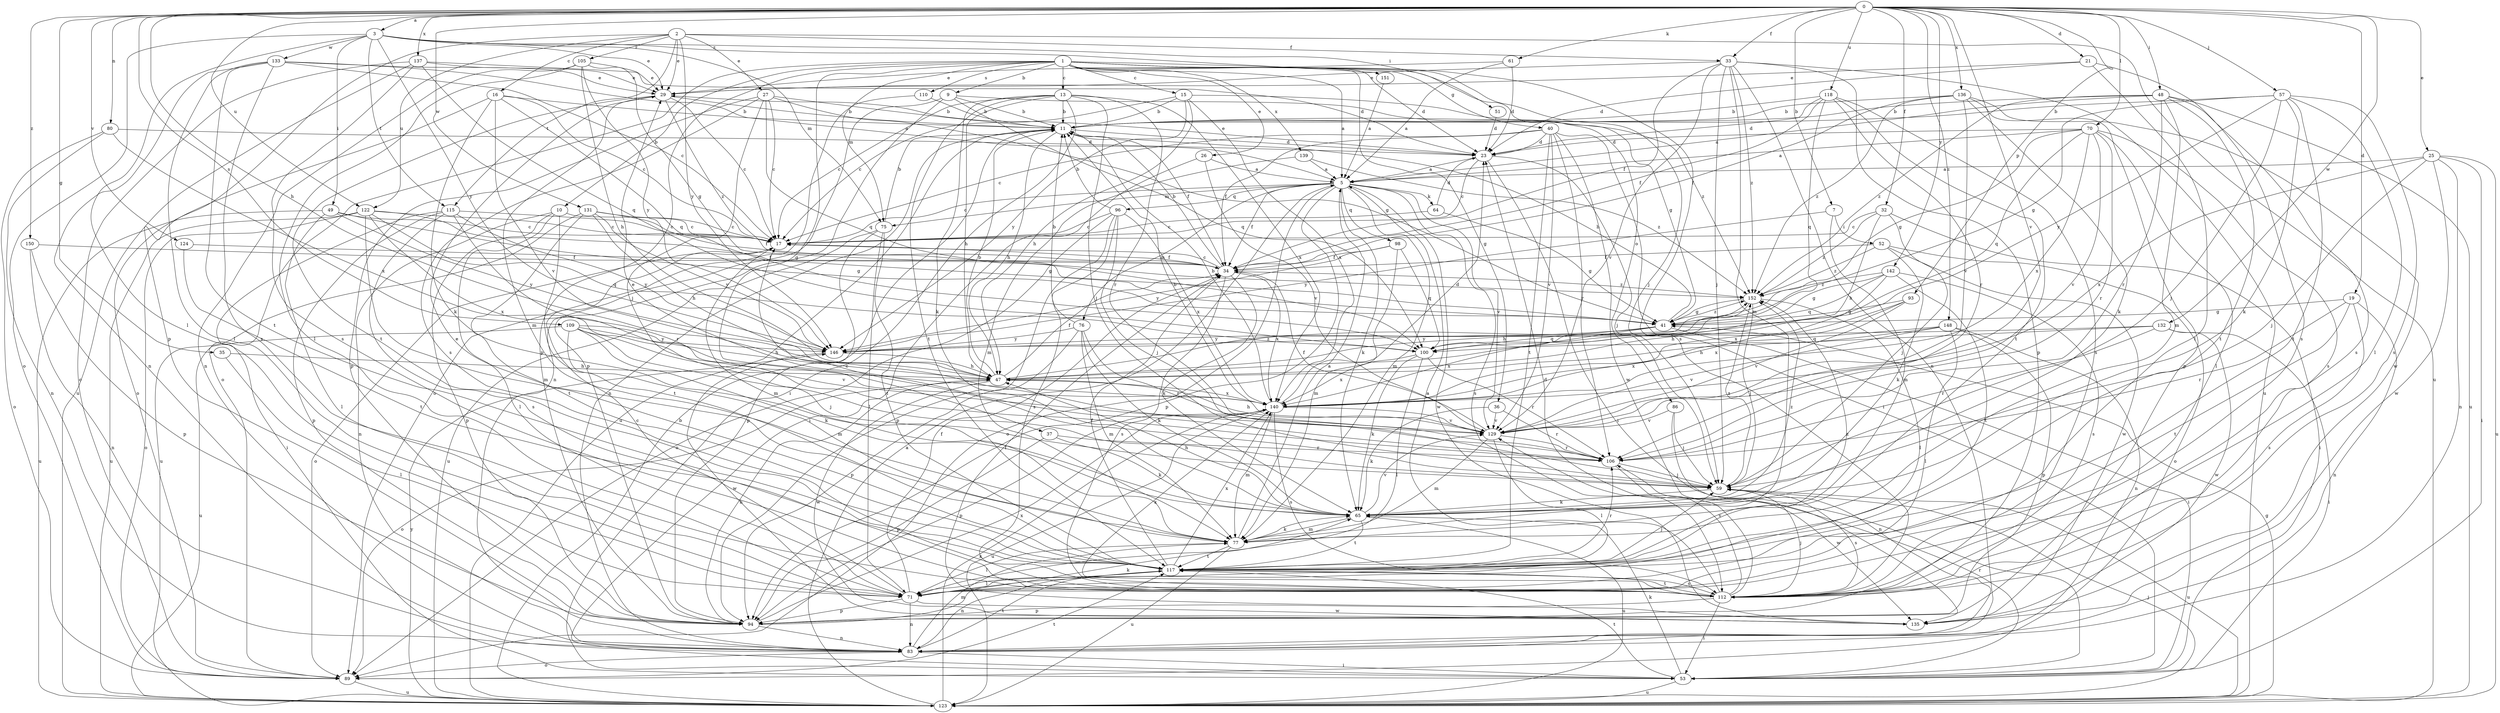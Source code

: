 strict digraph  {
0;
1;
2;
3;
5;
7;
9;
10;
11;
13;
15;
16;
17;
19;
21;
23;
25;
26;
27;
29;
32;
33;
34;
35;
36;
37;
40;
41;
47;
48;
49;
51;
52;
53;
57;
59;
61;
64;
65;
70;
71;
75;
76;
77;
80;
83;
86;
89;
93;
94;
96;
98;
100;
105;
106;
109;
110;
112;
115;
117;
118;
122;
123;
124;
129;
131;
132;
133;
135;
136;
137;
139;
140;
142;
146;
148;
150;
151;
152;
0 -> 3  [label=a];
0 -> 7  [label=b];
0 -> 19  [label=d];
0 -> 21  [label=d];
0 -> 25  [label=e];
0 -> 32  [label=f];
0 -> 33  [label=f];
0 -> 35  [label=g];
0 -> 47  [label=h];
0 -> 48  [label=i];
0 -> 57  [label=j];
0 -> 61  [label=k];
0 -> 70  [label=l];
0 -> 80  [label=n];
0 -> 93  [label=p];
0 -> 109  [label=s];
0 -> 118  [label=u];
0 -> 122  [label=u];
0 -> 124  [label=v];
0 -> 129  [label=v];
0 -> 131  [label=w];
0 -> 132  [label=w];
0 -> 136  [label=x];
0 -> 137  [label=x];
0 -> 142  [label=y];
0 -> 148  [label=z];
0 -> 150  [label=z];
1 -> 5  [label=a];
1 -> 9  [label=b];
1 -> 10  [label=b];
1 -> 13  [label=c];
1 -> 15  [label=c];
1 -> 23  [label=d];
1 -> 26  [label=e];
1 -> 36  [label=g];
1 -> 37  [label=g];
1 -> 40  [label=g];
1 -> 59  [label=j];
1 -> 75  [label=m];
1 -> 86  [label=o];
1 -> 89  [label=o];
1 -> 94  [label=p];
1 -> 110  [label=s];
1 -> 112  [label=s];
1 -> 139  [label=x];
2 -> 16  [label=c];
2 -> 27  [label=e];
2 -> 29  [label=e];
2 -> 33  [label=f];
2 -> 94  [label=p];
2 -> 105  [label=r];
2 -> 115  [label=t];
2 -> 122  [label=u];
2 -> 123  [label=u];
2 -> 146  [label=y];
3 -> 29  [label=e];
3 -> 49  [label=i];
3 -> 51  [label=i];
3 -> 71  [label=l];
3 -> 75  [label=m];
3 -> 89  [label=o];
3 -> 115  [label=t];
3 -> 133  [label=w];
3 -> 146  [label=y];
3 -> 151  [label=z];
5 -> 17  [label=c];
5 -> 34  [label=f];
5 -> 64  [label=k];
5 -> 65  [label=k];
5 -> 75  [label=m];
5 -> 76  [label=m];
5 -> 77  [label=m];
5 -> 89  [label=o];
5 -> 94  [label=p];
5 -> 96  [label=q];
5 -> 98  [label=q];
5 -> 112  [label=s];
5 -> 129  [label=v];
5 -> 135  [label=w];
7 -> 52  [label=i];
7 -> 77  [label=m];
7 -> 146  [label=y];
9 -> 11  [label=b];
9 -> 83  [label=n];
9 -> 94  [label=p];
9 -> 100  [label=q];
9 -> 152  [label=z];
10 -> 17  [label=c];
10 -> 71  [label=l];
10 -> 83  [label=n];
10 -> 94  [label=p];
10 -> 117  [label=t];
11 -> 23  [label=d];
11 -> 34  [label=f];
11 -> 47  [label=h];
11 -> 83  [label=n];
11 -> 123  [label=u];
13 -> 11  [label=b];
13 -> 17  [label=c];
13 -> 47  [label=h];
13 -> 53  [label=i];
13 -> 59  [label=j];
13 -> 65  [label=k];
13 -> 106  [label=r];
13 -> 117  [label=t];
13 -> 140  [label=x];
15 -> 11  [label=b];
15 -> 17  [label=c];
15 -> 41  [label=g];
15 -> 47  [label=h];
15 -> 140  [label=x];
15 -> 146  [label=y];
16 -> 11  [label=b];
16 -> 17  [label=c];
16 -> 65  [label=k];
16 -> 89  [label=o];
16 -> 100  [label=q];
16 -> 129  [label=v];
17 -> 34  [label=f];
17 -> 77  [label=m];
17 -> 89  [label=o];
19 -> 41  [label=g];
19 -> 83  [label=n];
19 -> 106  [label=r];
19 -> 112  [label=s];
19 -> 117  [label=t];
21 -> 23  [label=d];
21 -> 29  [label=e];
21 -> 71  [label=l];
21 -> 112  [label=s];
23 -> 5  [label=a];
23 -> 17  [label=c];
23 -> 29  [label=e];
23 -> 53  [label=i];
23 -> 59  [label=j];
25 -> 5  [label=a];
25 -> 53  [label=i];
25 -> 59  [label=j];
25 -> 83  [label=n];
25 -> 123  [label=u];
25 -> 135  [label=w];
25 -> 140  [label=x];
26 -> 5  [label=a];
26 -> 53  [label=i];
26 -> 129  [label=v];
27 -> 11  [label=b];
27 -> 17  [label=c];
27 -> 41  [label=g];
27 -> 59  [label=j];
27 -> 94  [label=p];
27 -> 100  [label=q];
27 -> 112  [label=s];
29 -> 11  [label=b];
29 -> 17  [label=c];
29 -> 77  [label=m];
29 -> 117  [label=t];
29 -> 152  [label=z];
32 -> 17  [label=c];
32 -> 47  [label=h];
32 -> 53  [label=i];
32 -> 59  [label=j];
32 -> 152  [label=z];
33 -> 29  [label=e];
33 -> 34  [label=f];
33 -> 59  [label=j];
33 -> 77  [label=m];
33 -> 83  [label=n];
33 -> 94  [label=p];
33 -> 123  [label=u];
33 -> 129  [label=v];
33 -> 152  [label=z];
34 -> 11  [label=b];
34 -> 17  [label=c];
34 -> 65  [label=k];
34 -> 112  [label=s];
34 -> 140  [label=x];
34 -> 152  [label=z];
35 -> 47  [label=h];
35 -> 71  [label=l];
36 -> 65  [label=k];
36 -> 106  [label=r];
36 -> 129  [label=v];
37 -> 65  [label=k];
37 -> 94  [label=p];
37 -> 106  [label=r];
40 -> 17  [label=c];
40 -> 23  [label=d];
40 -> 34  [label=f];
40 -> 53  [label=i];
40 -> 106  [label=r];
40 -> 117  [label=t];
40 -> 129  [label=v];
40 -> 135  [label=w];
41 -> 11  [label=b];
41 -> 53  [label=i];
41 -> 100  [label=q];
41 -> 140  [label=x];
41 -> 146  [label=y];
41 -> 152  [label=z];
47 -> 11  [label=b];
47 -> 34  [label=f];
47 -> 89  [label=o];
47 -> 135  [label=w];
47 -> 140  [label=x];
47 -> 152  [label=z];
48 -> 5  [label=a];
48 -> 11  [label=b];
48 -> 77  [label=m];
48 -> 106  [label=r];
48 -> 112  [label=s];
48 -> 117  [label=t];
48 -> 123  [label=u];
48 -> 152  [label=z];
49 -> 17  [label=c];
49 -> 41  [label=g];
49 -> 71  [label=l];
49 -> 123  [label=u];
49 -> 146  [label=y];
51 -> 23  [label=d];
52 -> 34  [label=f];
52 -> 65  [label=k];
52 -> 89  [label=o];
52 -> 135  [label=w];
52 -> 152  [label=z];
53 -> 65  [label=k];
53 -> 106  [label=r];
53 -> 117  [label=t];
53 -> 123  [label=u];
57 -> 11  [label=b];
57 -> 41  [label=g];
57 -> 59  [label=j];
57 -> 65  [label=k];
57 -> 71  [label=l];
57 -> 112  [label=s];
57 -> 117  [label=t];
57 -> 146  [label=y];
59 -> 17  [label=c];
59 -> 65  [label=k];
59 -> 112  [label=s];
59 -> 123  [label=u];
59 -> 152  [label=z];
61 -> 5  [label=a];
61 -> 23  [label=d];
61 -> 29  [label=e];
64 -> 17  [label=c];
64 -> 23  [label=d];
64 -> 41  [label=g];
65 -> 47  [label=h];
65 -> 77  [label=m];
65 -> 117  [label=t];
65 -> 123  [label=u];
65 -> 129  [label=v];
65 -> 152  [label=z];
70 -> 5  [label=a];
70 -> 23  [label=d];
70 -> 41  [label=g];
70 -> 71  [label=l];
70 -> 100  [label=q];
70 -> 106  [label=r];
70 -> 112  [label=s];
70 -> 129  [label=v];
70 -> 140  [label=x];
71 -> 17  [label=c];
71 -> 34  [label=f];
71 -> 83  [label=n];
71 -> 94  [label=p];
71 -> 135  [label=w];
75 -> 11  [label=b];
75 -> 71  [label=l];
75 -> 94  [label=p];
75 -> 117  [label=t];
75 -> 123  [label=u];
76 -> 11  [label=b];
76 -> 65  [label=k];
76 -> 77  [label=m];
76 -> 94  [label=p];
76 -> 106  [label=r];
76 -> 146  [label=y];
77 -> 5  [label=a];
77 -> 65  [label=k];
77 -> 71  [label=l];
77 -> 117  [label=t];
77 -> 123  [label=u];
80 -> 23  [label=d];
80 -> 83  [label=n];
80 -> 89  [label=o];
80 -> 140  [label=x];
83 -> 53  [label=i];
83 -> 77  [label=m];
83 -> 89  [label=o];
83 -> 117  [label=t];
86 -> 59  [label=j];
86 -> 83  [label=n];
86 -> 129  [label=v];
89 -> 117  [label=t];
89 -> 123  [label=u];
93 -> 41  [label=g];
93 -> 47  [label=h];
93 -> 129  [label=v];
93 -> 140  [label=x];
94 -> 47  [label=h];
94 -> 65  [label=k];
94 -> 83  [label=n];
94 -> 140  [label=x];
96 -> 11  [label=b];
96 -> 17  [label=c];
96 -> 59  [label=j];
96 -> 89  [label=o];
96 -> 94  [label=p];
96 -> 112  [label=s];
96 -> 140  [label=x];
98 -> 34  [label=f];
98 -> 77  [label=m];
98 -> 100  [label=q];
98 -> 146  [label=y];
100 -> 65  [label=k];
100 -> 71  [label=l];
100 -> 106  [label=r];
100 -> 140  [label=x];
105 -> 29  [label=e];
105 -> 41  [label=g];
105 -> 47  [label=h];
105 -> 71  [label=l];
105 -> 83  [label=n];
105 -> 146  [label=y];
106 -> 29  [label=e];
106 -> 59  [label=j];
106 -> 135  [label=w];
109 -> 47  [label=h];
109 -> 59  [label=j];
109 -> 65  [label=k];
109 -> 77  [label=m];
109 -> 123  [label=u];
109 -> 129  [label=v];
109 -> 146  [label=y];
110 -> 11  [label=b];
110 -> 89  [label=o];
112 -> 5  [label=a];
112 -> 23  [label=d];
112 -> 53  [label=i];
112 -> 59  [label=j];
112 -> 94  [label=p];
112 -> 117  [label=t];
112 -> 129  [label=v];
112 -> 140  [label=x];
115 -> 17  [label=c];
115 -> 53  [label=i];
115 -> 94  [label=p];
115 -> 106  [label=r];
115 -> 112  [label=s];
115 -> 146  [label=y];
117 -> 29  [label=e];
117 -> 34  [label=f];
117 -> 59  [label=j];
117 -> 71  [label=l];
117 -> 83  [label=n];
117 -> 106  [label=r];
117 -> 112  [label=s];
117 -> 140  [label=x];
117 -> 152  [label=z];
118 -> 11  [label=b];
118 -> 23  [label=d];
118 -> 34  [label=f];
118 -> 100  [label=q];
118 -> 106  [label=r];
118 -> 112  [label=s];
118 -> 117  [label=t];
122 -> 17  [label=c];
122 -> 41  [label=g];
122 -> 77  [label=m];
122 -> 89  [label=o];
122 -> 100  [label=q];
122 -> 123  [label=u];
122 -> 140  [label=x];
123 -> 5  [label=a];
123 -> 11  [label=b];
123 -> 41  [label=g];
123 -> 59  [label=j];
123 -> 140  [label=x];
123 -> 146  [label=y];
124 -> 34  [label=f];
124 -> 117  [label=t];
129 -> 11  [label=b];
129 -> 34  [label=f];
129 -> 47  [label=h];
129 -> 71  [label=l];
129 -> 77  [label=m];
129 -> 106  [label=r];
131 -> 17  [label=c];
131 -> 34  [label=f];
131 -> 47  [label=h];
131 -> 117  [label=t];
131 -> 123  [label=u];
131 -> 146  [label=y];
132 -> 47  [label=h];
132 -> 53  [label=i];
132 -> 106  [label=r];
132 -> 135  [label=w];
132 -> 146  [label=y];
133 -> 5  [label=a];
133 -> 17  [label=c];
133 -> 29  [label=e];
133 -> 71  [label=l];
133 -> 83  [label=n];
133 -> 112  [label=s];
133 -> 117  [label=t];
135 -> 34  [label=f];
136 -> 11  [label=b];
136 -> 34  [label=f];
136 -> 65  [label=k];
136 -> 94  [label=p];
136 -> 129  [label=v];
136 -> 135  [label=w];
136 -> 152  [label=z];
137 -> 23  [label=d];
137 -> 29  [label=e];
137 -> 89  [label=o];
137 -> 100  [label=q];
137 -> 112  [label=s];
137 -> 123  [label=u];
139 -> 5  [label=a];
139 -> 77  [label=m];
139 -> 152  [label=z];
140 -> 11  [label=b];
140 -> 23  [label=d];
140 -> 77  [label=m];
140 -> 94  [label=p];
140 -> 112  [label=s];
140 -> 123  [label=u];
140 -> 129  [label=v];
142 -> 41  [label=g];
142 -> 100  [label=q];
142 -> 112  [label=s];
142 -> 117  [label=t];
142 -> 140  [label=x];
142 -> 152  [label=z];
146 -> 47  [label=h];
146 -> 135  [label=w];
148 -> 71  [label=l];
148 -> 83  [label=n];
148 -> 94  [label=p];
148 -> 100  [label=q];
148 -> 129  [label=v];
148 -> 140  [label=x];
150 -> 34  [label=f];
150 -> 83  [label=n];
150 -> 94  [label=p];
151 -> 5  [label=a];
152 -> 41  [label=g];
152 -> 47  [label=h];
152 -> 59  [label=j];
152 -> 71  [label=l];
}
